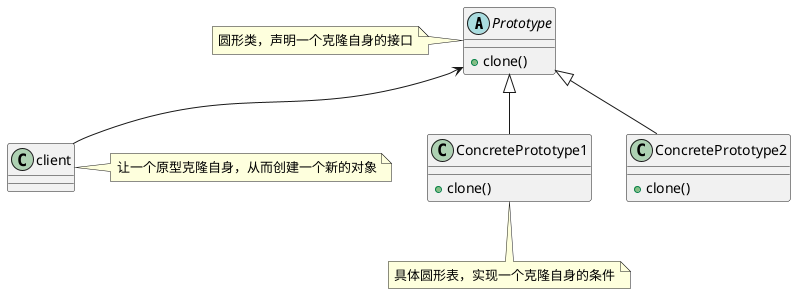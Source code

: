 @startuml "prototype"

abstract Prototype{
    + clone()
}

note left of Prototype
圆形类，声明一个克隆自身的接口
end note

class ConcretePrototype1 extends Prototype{
    + clone()
}

note bottom of ConcretePrototype1
具体圆形表，实现一个克隆自身的条件
end note

class ConcretePrototype2 extends Prototype{
    + clone()
}

Prototype <-- client 

note right of client
让一个原型克隆自身，从而创建一个新的对象
end note

@enduml